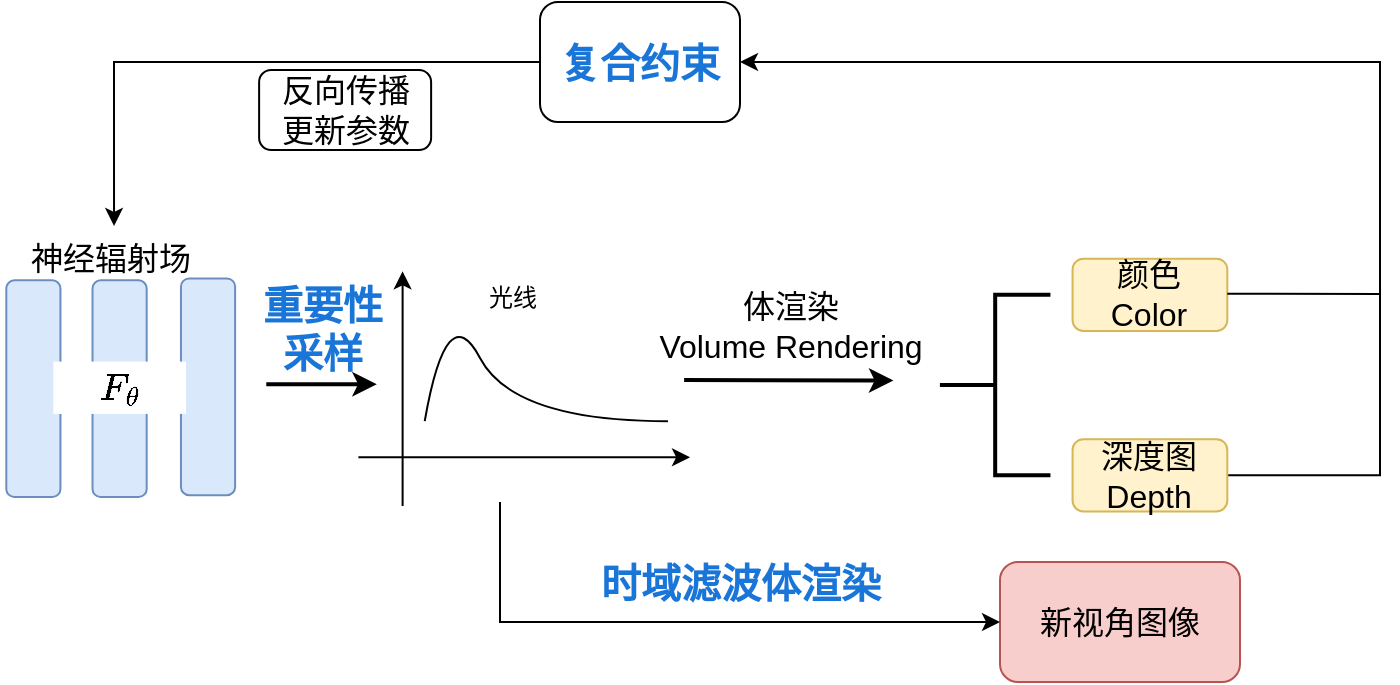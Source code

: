 <mxfile version="24.2.7" type="github">
  <diagram name="第 1 页" id="kWwtmEkgG9PY7HOd2MP9">
    <mxGraphModel dx="1434" dy="738" grid="1" gridSize="10" guides="1" tooltips="1" connect="1" arrows="1" fold="1" page="1" pageScale="1" pageWidth="827" pageHeight="1169" math="1" shadow="0">
      <root>
        <mxCell id="0" />
        <mxCell id="1" parent="0" />
        <mxCell id="komwkRij3gEMeTbKf892-4" value="" style="endArrow=classic;html=1;rounded=0;strokeWidth=2;exitX=0.168;exitY=1.032;exitDx=0;exitDy=0;exitPerimeter=0;" edge="1" parent="1" source="komwkRij3gEMeTbKf892-5">
          <mxGeometry width="50" height="50" relative="1" as="geometry">
            <mxPoint x="498.141" y="419.331" as="sourcePoint" />
            <mxPoint x="556.734" y="419.268" as="targetPoint" />
          </mxGeometry>
        </mxCell>
        <mxCell id="komwkRij3gEMeTbKf892-5" value="&lt;font style=&quot;font-size: 16px;&quot;&gt;体渲染&lt;/font&gt;&lt;div style=&quot;font-size: 16px;&quot;&gt;&lt;font style=&quot;font-size: 16px;&quot;&gt;Volume Rendering&lt;/font&gt;&lt;/div&gt;" style="text;html=1;align=center;verticalAlign=middle;resizable=0;points=[];autosize=1;strokeColor=none;fillColor=none;" vertex="1" parent="1">
          <mxGeometry x="425.176" y="367.378" width="160" height="50" as="geometry" />
        </mxCell>
        <mxCell id="komwkRij3gEMeTbKf892-6" value="" style="strokeWidth=2;html=1;shape=mxgraph.flowchart.annotation_2;align=left;labelPosition=right;pointerEvents=1;" vertex="1" parent="1">
          <mxGeometry x="579.95" y="376.402" width="55.276" height="90.244" as="geometry" />
        </mxCell>
        <mxCell id="komwkRij3gEMeTbKf892-7" value="&lt;font style=&quot;font-size: 16px;&quot;&gt;颜色&lt;/font&gt;&lt;div&gt;&lt;font style=&quot;font-size: 16px;&quot;&gt;Color&lt;/font&gt;&lt;/div&gt;" style="rounded=1;whiteSpace=wrap;html=1;fillColor=#fff2cc;strokeColor=#d6b656;" vertex="1" parent="1">
          <mxGeometry x="646.281" y="358.354" width="77.387" height="36.098" as="geometry" />
        </mxCell>
        <mxCell id="komwkRij3gEMeTbKf892-29" style="edgeStyle=orthogonalEdgeStyle;rounded=0;orthogonalLoop=1;jettySize=auto;html=1;exitX=1;exitY=0.5;exitDx=0;exitDy=0;entryX=1;entryY=0.5;entryDx=0;entryDy=0;" edge="1" parent="1" source="komwkRij3gEMeTbKf892-8" target="komwkRij3gEMeTbKf892-30">
          <mxGeometry relative="1" as="geometry">
            <mxPoint x="810" y="240" as="targetPoint" />
            <Array as="points">
              <mxPoint x="800" y="467" />
              <mxPoint x="800" y="260" />
            </Array>
          </mxGeometry>
        </mxCell>
        <mxCell id="komwkRij3gEMeTbKf892-8" value="&lt;span style=&quot;font-size: 16px;&quot;&gt;深度图&lt;/span&gt;&lt;div&gt;&lt;span style=&quot;font-size: 16px;&quot;&gt;Depth&lt;/span&gt;&lt;/div&gt;" style="rounded=1;whiteSpace=wrap;html=1;fillColor=#fff2cc;strokeColor=#d6b656;" vertex="1" parent="1">
          <mxGeometry x="646.281" y="448.598" width="77.387" height="36.098" as="geometry" />
        </mxCell>
        <mxCell id="komwkRij3gEMeTbKf892-9" value="" style="group" vertex="1" connectable="0" parent="1">
          <mxGeometry x="110.101" y="343.012" width="344.925" height="138.976" as="geometry" />
        </mxCell>
        <mxCell id="komwkRij3gEMeTbKf892-10" value="" style="endArrow=classic;html=1;rounded=0;strokeWidth=2;" edge="1" parent="komwkRij3gEMeTbKf892-9">
          <mxGeometry width="50" height="50" relative="1" as="geometry">
            <mxPoint x="133.039" y="78.124" as="sourcePoint" />
            <mxPoint x="188.316" y="78.061" as="targetPoint" />
          </mxGeometry>
        </mxCell>
        <mxCell id="komwkRij3gEMeTbKf892-11" value="" style="group" vertex="1" connectable="0" parent="komwkRij3gEMeTbKf892-9">
          <mxGeometry x="179.095" y="19.854" width="165.829" height="119.122" as="geometry" />
        </mxCell>
        <mxCell id="komwkRij3gEMeTbKf892-12" value="光线" style="text;html=1;align=center;verticalAlign=middle;resizable=0;points=[];autosize=1;strokeColor=none;fillColor=none;" vertex="1" parent="komwkRij3gEMeTbKf892-11">
          <mxGeometry x="51.96" width="50" height="30" as="geometry" />
        </mxCell>
        <mxCell id="komwkRij3gEMeTbKf892-13" value="" style="group" vertex="1" connectable="0" parent="komwkRij3gEMeTbKf892-11">
          <mxGeometry y="1.805" width="165.829" height="117.317" as="geometry" />
        </mxCell>
        <mxCell id="komwkRij3gEMeTbKf892-14" value="" style="endArrow=classic;html=1;rounded=0;strokeWidth=1;" edge="1" parent="komwkRij3gEMeTbKf892-13">
          <mxGeometry width="50" height="50" relative="1" as="geometry">
            <mxPoint x="22.111" y="117.317" as="sourcePoint" />
            <mxPoint x="22.111" as="targetPoint" />
          </mxGeometry>
        </mxCell>
        <mxCell id="komwkRij3gEMeTbKf892-15" value="" style="endArrow=classic;html=1;rounded=0;" edge="1" parent="komwkRij3gEMeTbKf892-13">
          <mxGeometry width="50" height="50" relative="1" as="geometry">
            <mxPoint y="92.951" as="sourcePoint" />
            <mxPoint x="165.829" y="92.951" as="targetPoint" />
          </mxGeometry>
        </mxCell>
        <mxCell id="komwkRij3gEMeTbKf892-16" value="" style="endArrow=none;html=1;rounded=0;curved=1;" edge="1" parent="komwkRij3gEMeTbKf892-13">
          <mxGeometry width="50" height="50" relative="1" as="geometry">
            <mxPoint x="33.166" y="74.902" as="sourcePoint" />
            <mxPoint x="154.774" y="74.902" as="targetPoint" />
            <Array as="points">
              <mxPoint x="44.221" y="11.732" />
              <mxPoint x="77.387" y="74.902" />
            </Array>
          </mxGeometry>
        </mxCell>
        <mxCell id="komwkRij3gEMeTbKf892-17" value="" style="group" vertex="1" connectable="0" parent="komwkRij3gEMeTbKf892-9">
          <mxGeometry width="120.503" height="124.537" as="geometry" />
        </mxCell>
        <mxCell id="komwkRij3gEMeTbKf892-18" value="" style="rounded=1;whiteSpace=wrap;html=1;rotation=90;fillColor=#dae8fc;strokeColor=#6c8ebf;" vertex="1" parent="komwkRij3gEMeTbKf892-17">
          <mxGeometry x="-37.588" y="66.78" width="108.342" height="27.073" as="geometry" />
        </mxCell>
        <mxCell id="komwkRij3gEMeTbKf892-19" value="" style="rounded=1;whiteSpace=wrap;html=1;rotation=90;fillColor=#dae8fc;strokeColor=#6c8ebf;" vertex="1" parent="komwkRij3gEMeTbKf892-17">
          <mxGeometry x="5.528" y="66.78" width="108.342" height="27.073" as="geometry" />
        </mxCell>
        <mxCell id="komwkRij3gEMeTbKf892-20" value="" style="rounded=1;whiteSpace=wrap;html=1;rotation=90;fillColor=#dae8fc;strokeColor=#6c8ebf;" vertex="1" parent="komwkRij3gEMeTbKf892-17">
          <mxGeometry x="49.749" y="65.878" width="108.342" height="27.073" as="geometry" />
        </mxCell>
        <mxCell id="komwkRij3gEMeTbKf892-21" value="&lt;font style=&quot;font-size: 16px;&quot;&gt;$$F_\theta$$&lt;/font&gt;" style="rounded=0;whiteSpace=wrap;html=1;strokeColor=none;" vertex="1" parent="komwkRij3gEMeTbKf892-17">
          <mxGeometry x="26.533" y="66.78" width="66.332" height="26.171" as="geometry" />
        </mxCell>
        <mxCell id="komwkRij3gEMeTbKf892-22" value="&lt;font style=&quot;font-size: 16px;&quot;&gt;神经辐射场&lt;/font&gt;" style="text;html=1;align=center;verticalAlign=middle;resizable=0;points=[];autosize=1;strokeColor=none;fillColor=none;" vertex="1" parent="komwkRij3gEMeTbKf892-17">
          <mxGeometry x="4.422" width="100" height="30" as="geometry" />
        </mxCell>
        <mxCell id="komwkRij3gEMeTbKf892-23" value="&lt;font color=&quot;#1975d7&quot; style=&quot;font-size: 20px;&quot;&gt;&lt;b&gt;重要性&lt;/b&gt;&lt;/font&gt;&lt;div&gt;&lt;font color=&quot;#1975d7&quot; style=&quot;font-size: 20px;&quot;&gt;&lt;b&gt;采样&lt;/b&gt;&lt;/font&gt;&lt;/div&gt;" style="text;html=1;align=center;verticalAlign=middle;resizable=0;points=[];autosize=1;strokeColor=none;fillColor=none;" vertex="1" parent="komwkRij3gEMeTbKf892-9">
          <mxGeometry x="120.502" y="19.857" width="80" height="60" as="geometry" />
        </mxCell>
        <mxCell id="komwkRij3gEMeTbKf892-30" value="&lt;font size=&quot;1&quot; color=&quot;#1975d7&quot; style=&quot;&quot;&gt;&lt;b style=&quot;font-size: 20px;&quot;&gt;复合约束&lt;/b&gt;&lt;/font&gt;" style="rounded=1;whiteSpace=wrap;html=1;" vertex="1" parent="1">
          <mxGeometry x="380" y="230" width="100" height="60" as="geometry" />
        </mxCell>
        <mxCell id="komwkRij3gEMeTbKf892-31" style="edgeStyle=orthogonalEdgeStyle;rounded=0;orthogonalLoop=1;jettySize=auto;html=1;entryX=0.525;entryY=-0.034;entryDx=0;entryDy=0;entryPerimeter=0;" edge="1" parent="1" source="komwkRij3gEMeTbKf892-30" target="komwkRij3gEMeTbKf892-22">
          <mxGeometry relative="1" as="geometry" />
        </mxCell>
        <mxCell id="komwkRij3gEMeTbKf892-34" value="" style="endArrow=none;html=1;rounded=0;" edge="1" parent="1">
          <mxGeometry width="50" height="50" relative="1" as="geometry">
            <mxPoint x="723.67" y="375.9" as="sourcePoint" />
            <mxPoint x="800" y="376" as="targetPoint" />
          </mxGeometry>
        </mxCell>
        <mxCell id="komwkRij3gEMeTbKf892-37" value="&lt;font style=&quot;font-size: 16px;&quot;&gt;新视角图像&lt;/font&gt;" style="rounded=1;whiteSpace=wrap;html=1;fillColor=#f8cecc;strokeColor=#b85450;" vertex="1" parent="1">
          <mxGeometry x="610" y="510" width="120" height="60" as="geometry" />
        </mxCell>
        <mxCell id="komwkRij3gEMeTbKf892-38" value="&lt;font color=&quot;#1975d7&quot;&gt;&lt;span style=&quot;font-size: 20px;&quot;&gt;&lt;b&gt;时域滤波体渲染&lt;/b&gt;&lt;/span&gt;&lt;/font&gt;" style="text;html=1;align=center;verticalAlign=middle;resizable=0;points=[];autosize=1;strokeColor=none;fillColor=none;" vertex="1" parent="1">
          <mxGeometry x="400.003" y="499.999" width="160" height="40" as="geometry" />
        </mxCell>
        <mxCell id="komwkRij3gEMeTbKf892-39" value="" style="endArrow=classic;html=1;rounded=0;entryX=0;entryY=0.5;entryDx=0;entryDy=0;" edge="1" parent="1" target="komwkRij3gEMeTbKf892-37">
          <mxGeometry width="50" height="50" relative="1" as="geometry">
            <mxPoint x="360" y="480" as="sourcePoint" />
            <mxPoint x="370" y="520" as="targetPoint" />
            <Array as="points">
              <mxPoint x="360" y="540" />
            </Array>
          </mxGeometry>
        </mxCell>
        <mxCell id="komwkRij3gEMeTbKf892-40" value="&lt;font style=&quot;font-size: 16px;&quot;&gt;反向传播&lt;/font&gt;&lt;div&gt;&lt;font style=&quot;font-size: 16px;&quot;&gt;更新参数&lt;/font&gt;&lt;/div&gt;" style="rounded=1;whiteSpace=wrap;html=1;" vertex="1" parent="1">
          <mxGeometry x="239.56" y="264" width="86" height="40" as="geometry" />
        </mxCell>
      </root>
    </mxGraphModel>
  </diagram>
</mxfile>
